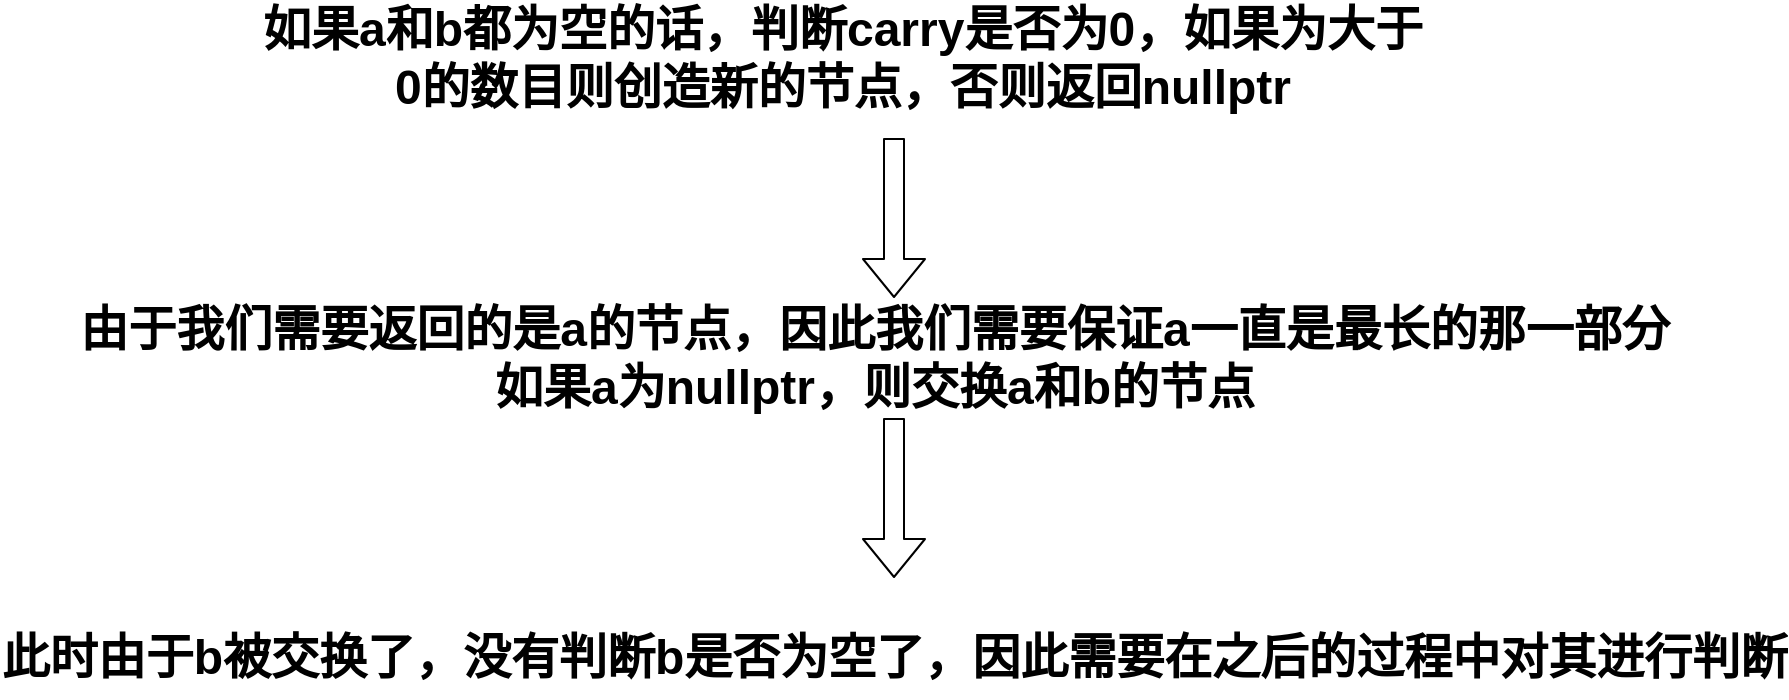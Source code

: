 <mxfile>
    <diagram id="3RRhXzn6metvgDdSyLYS" name="第 1 页">
        <mxGraphModel dx="1748" dy="554" grid="1" gridSize="10" guides="1" tooltips="1" connect="1" arrows="1" fold="1" page="1" pageScale="1" pageWidth="827" pageHeight="1169" background="none" math="0" shadow="0">
            <root>
                <mxCell id="0"/>
                <mxCell id="1" parent="0"/>
                <mxCell id="3" value="如果a和b都为空的话，判断carry是否为0，如果为大于&lt;div&gt;0的数目则创造新的节点，否则返回nullptr&lt;/div&gt;" style="text;strokeColor=none;fillColor=none;html=1;fontSize=24;fontStyle=1;verticalAlign=middle;align=center;" parent="1" vertex="1">
                    <mxGeometry x="364" y="100" width="100" height="40" as="geometry"/>
                </mxCell>
                <mxCell id="4" value="" style="shape=flexArrow;endArrow=classic;html=1;" parent="1" edge="1">
                    <mxGeometry width="50" height="50" relative="1" as="geometry">
                        <mxPoint x="440" y="160" as="sourcePoint"/>
                        <mxPoint x="440" y="240" as="targetPoint"/>
                    </mxGeometry>
                </mxCell>
                <mxCell id="5" value="由于我们需要返回的是a的节点，因此我们需要保证a一直是最长的那一部分&lt;div&gt;如果a为nullptr，则交换a和b的节点&lt;/div&gt;" style="text;strokeColor=none;fillColor=none;html=1;fontSize=24;fontStyle=1;verticalAlign=middle;align=center;" parent="1" vertex="1">
                    <mxGeometry x="380" y="250" width="100" height="40" as="geometry"/>
                </mxCell>
                <mxCell id="6" value="" style="shape=flexArrow;endArrow=classic;html=1;" parent="1" edge="1">
                    <mxGeometry width="50" height="50" relative="1" as="geometry">
                        <mxPoint x="440" y="300" as="sourcePoint"/>
                        <mxPoint x="440" y="380" as="targetPoint"/>
                    </mxGeometry>
                </mxCell>
                <mxCell id="7" value="此时由于b被交换了，没有判断b是否为空了，因此需要在之后的过程中对其进行判断" style="text;strokeColor=none;fillColor=none;html=1;fontSize=24;fontStyle=1;verticalAlign=middle;align=center;" parent="1" vertex="1">
                    <mxGeometry x="390" y="400" width="100" height="40" as="geometry"/>
                </mxCell>
            </root>
        </mxGraphModel>
    </diagram>
</mxfile>